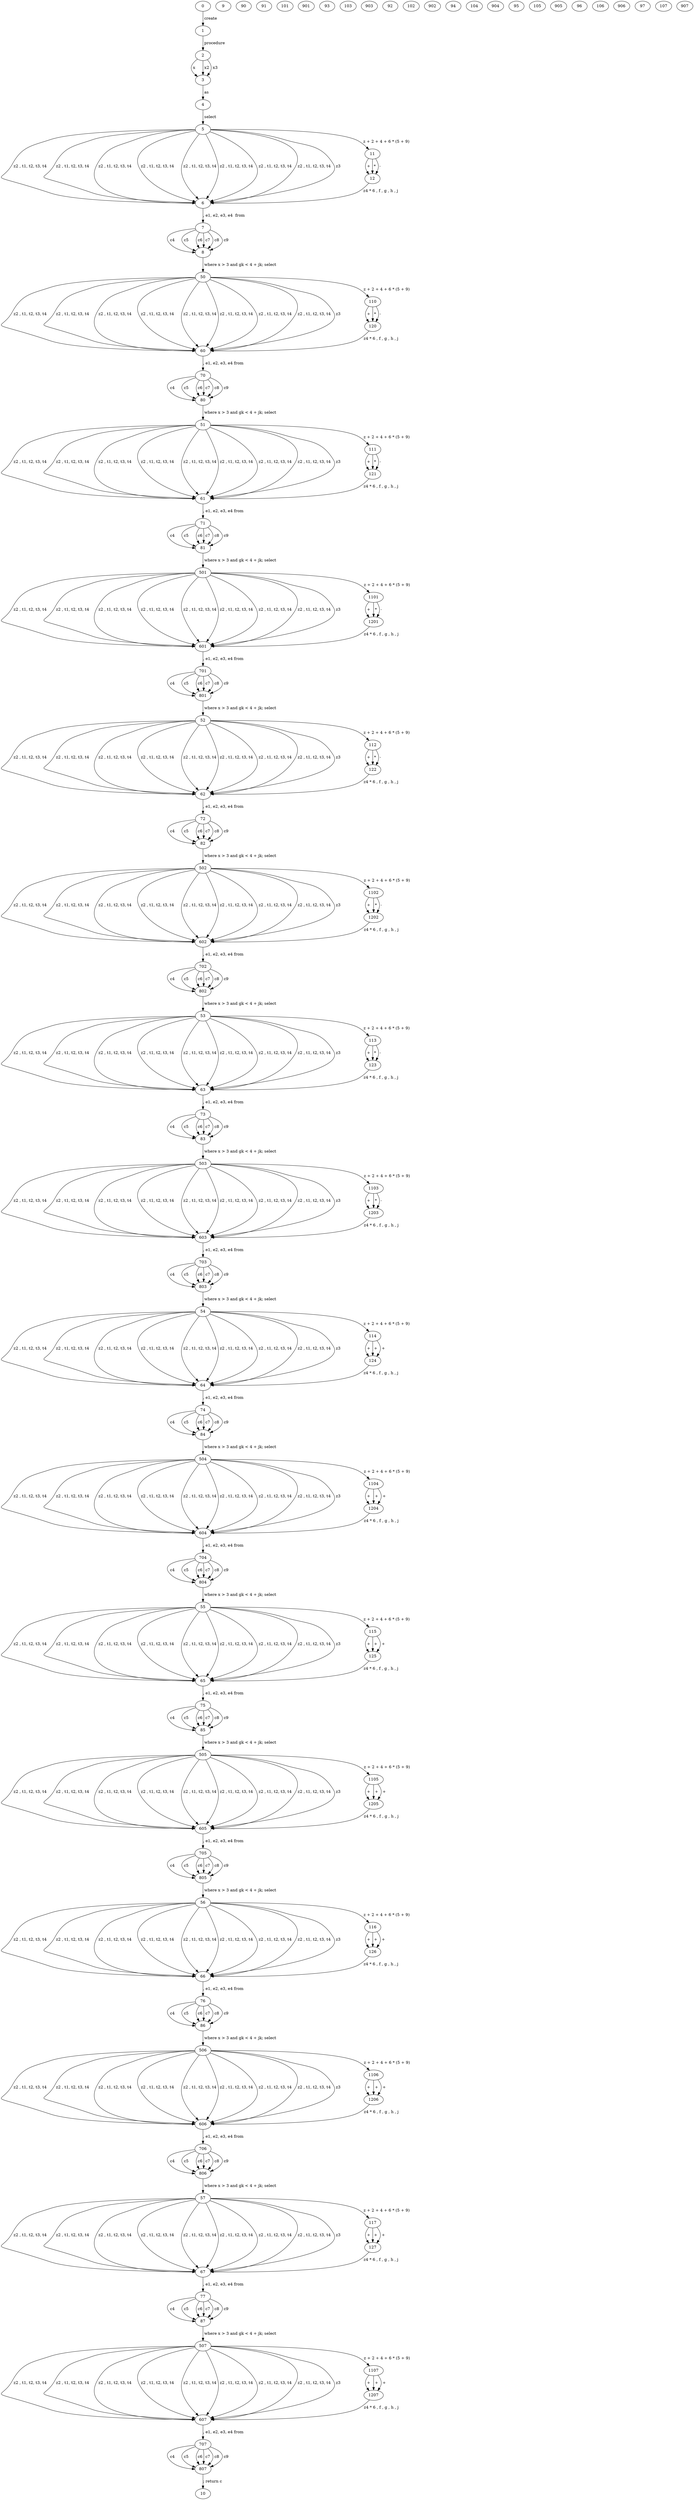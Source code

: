 digraph G
{
0;1;2;3;4;5;6;7;8;9;10;11;12;
50;60;70;80;90;110;120;
51;61;71;81;91;101;111;121;
501;601;701;801;901;1101;1201;

53;63;73;83;93;103;113;123;
503;603;703;803;903;1103;1203;

52;62;72;82;92;102;112;122;
502;602;702;802;902;1102;1202;

54;64;74;84;94;104;114;124;
504;604;704;804;904;1104;1204;

55;65;75;85;95;105;115;125;
505;605;705;805;905;1105;1205;

56;66;76;86;96;106;116;126;
506;606;706;806;906;1106;1206;

57;67;77;87;97;107;117;127;
507;607;707;807;907;1107;1207;


0->1 [label=" create "];
1->2 [label=" procedure"];
2->3 [label=" x "];
2->3 [label=" x2 "];
2->3 [label=" x3 "];
3->4 [label=" as "];

4->5 [label=" select "];
5->11 [label=" z + 2 + 4 + 6 * (5 + 9) "];
11->12 [label=" + "];11->12 [label=" * "];11->12 [label=" - "];
12->6 [label=" z4 * 6 , f , g , h , j "];
5->6 [label=" z2 , t1, t2, t3, t4 "];5->6 [label=" z2 , t1, t2, t3, t4 "];5->6 [label=" z2 , t1, t2, t3, t4 "];5->6 [label=" z2 , t1, t2, t3, t4 "];
5->6 [label=" z2 , t1, t2, t3, t4 "];5->6 [label=" z2 , t1, t2, t3, t4 "];5->6 [label=" z2 , t1, t2, t3, t4 "];5->6 [label=" z2 , t1, t2, t3, t4 "];
5->6 [label=" z3 "];
6->7 [label=", e1, e2, e3, e4  from "];
7->8 [label=" c4 "];
7->8 [label=" c5 "];
7->8 [label=" c6 "];
7->8 [label=" c7 "];
7->8 [label=" c8 "];
7->8 [label=" c9 "];
8->50 [label=" where x > 3 and gk < 4 + jk; select"];
50->110 [label=" z + 2 + 4 + 6 * (5 + 9) "];
110->120 [label=" + "];110->120 [label=" * "];110->120 [label=" - "];
120->60 [label=" z4 * 6 , f , g , h , j "];
50->60 [label=" z2 , t1, t2, t3, t4 "];50->60 [label=" z2 , t1, t2, t3, t4 "];50->60 [label=" z2 , t1, t2, t3, t4 "];50->60 [label=" z2 , t1, t2, t3, t4 "];
50->60 [label=" z2 , t1, t2, t3, t4 "];50->60 [label=" z2 , t1, t2, t3, t4 "];50->60 [label=" z2 , t1, t2, t3, t4 "];50->60 [label=" z2 , t1, t2, t3, t4 "];
50->60 [label=" z3 "];
60->70 [label=", e1, e2, e3, e4 from "];
70->80 [label=" c4 "];
70->80 [label=" c5 "];
70->80 [label=" c6 "];
70->80 [label=" c7 "];
70->80 [label=" c8 "];
70->80 [label=" c9 "];

80->51 [label=" where x > 3 and gk < 4 + jk; select"];
51->111 [label=" z + 2 + 4 + 6 * (5 + 9) "];
111->121 [label=" + "];111->121 [label=" * "];111->121 [label=" - "];
121->61 [label=" z4 * 6 , f , g , h , j "];
51->61 [label=" z2 , t1, t2, t3, t4 "];51->61 [label=" z2 , t1, t2, t3, t4 "];51->61 [label=" z2 , t1, t2, t3, t4 "];51->61 [label=" z2 , t1, t2, t3, t4 "];
51->61 [label=" z2 , t1, t2, t3, t4 "];51->61 [label=" z2 , t1, t2, t3, t4 "];51->61 [label=" z2 , t1, t2, t3, t4 "];51->61 [label=" z2 , t1, t2, t3, t4 "];
51->61 [label=" z3 "];
61->71 [label=", e1, e2, e3, e4 from "];
71->81 [label=" c4 "];
71->81 [label=" c5 "];
71->81 [label=" c6 "];
71->81 [label=" c7 "];
71->81 [label=" c8 "];
71->81 [label=" c9 "];
81->501 [label=" where x > 3 and gk < 4 + jk; select"];
501->1101 [label=" z + 2 + 4 + 6 * (5 + 9) "];
1101->1201 [label=" + "];1101->1201 [label=" * "];1101->1201 [label=" - "];
1201->601 [label=" z4 * 6 , f , g , h , j "];
501->601 [label=" z2 , t1, t2, t3, t4 "];501->601 [label=" z2 , t1, t2, t3, t4 "];501->601 [label=" z2 , t1, t2, t3, t4 "];501->601 [label=" z2 , t1, t2, t3, t4 "];
501->601 [label=" z2 , t1, t2, t3, t4 "];501->601 [label=" z2 , t1, t2, t3, t4 "];501->601 [label=" z2 , t1, t2, t3, t4 "];501->601 [label=" z2 , t1, t2, t3, t4 "];
501->601 [label=" z3 "];
601->701 [label=", e1, e2, e3, e4 from "];
701->801 [label=" c4 "];
701->801 [label=" c5 "];
701->801 [label=" c6 "];
701->801 [label=" c7 "];
701->801 [label=" c8 "];
701->801 [label=" c9 "];

801->52 [label=" where x > 3 and gk < 4 + jk; select"];
52->112 [label=" z + 2 + 4 + 6 * (5 + 9) "];
112->122 [label=" + "];112->122 [label=" * "];112->122 [label=" - "];
122->62 [label=" z4 * 6 , f , g , h , j "];
52->62 [label=" z2 , t1, t2, t3, t4 "];52->62 [label=" z2 , t1, t2, t3, t4 "];52->62 [label=" z2 , t1, t2, t3, t4 "];52->62 [label=" z2 , t1, t2, t3, t4 "];
52->62 [label=" z2 , t1, t2, t3, t4 "];52->62 [label=" z2 , t1, t2, t3, t4 "];52->62 [label=" z2 , t1, t2, t3, t4 "];52->62 [label=" z2 , t1, t2, t3, t4 "];
52->62 [label=" z3 "];
62->72 [label=", e1, e2, e3, e4 from "];
72->82 [label=" c4 "];
72->82 [label=" c5 "];
72->82 [label=" c6 "];
72->82 [label=" c7 "];
72->82 [label=" c8 "];
72->82 [label=" c9 "];
82->502 [label=" where x > 3 and gk < 4 + jk; select"];
502->1102 [label=" z + 2 + 4 + 6 * (5 + 9) "];
1102->1202 [label=" + "];1102->1202 [label=" * "];1102->1202 [label=" - "];
1202->602 [label=" z4 * 6 , f , g , h , j "];
502->602 [label=" z2 , t1, t2, t3, t4 "];502->602 [label=" z2 , t1, t2, t3, t4 "];502->602 [label=" z2 , t1, t2, t3, t4 "];502->602 [label=" z2 , t1, t2, t3, t4 "];
502->602 [label=" z2 , t1, t2, t3, t4 "];502->602 [label=" z2 , t1, t2, t3, t4 "];502->602 [label=" z2 , t1, t2, t3, t4 "];502->602 [label=" z2 , t1, t2, t3, t4 "];
502->602 [label=" z3 "];
602->702 [label=", e1, e2, e3, e4 from "];
702->802 [label=" c4 "];
702->802 [label=" c5 "];
702->802 [label=" c6 "];
702->802 [label=" c7 "];
702->802 [label=" c8 "];
702->802 [label=" c9 "];

802->53 [label=" where x > 3 and gk < 4 + jk; select"];
53->113 [label=" z + 2 + 4 + 6 * (5 + 9) "];
113->123 [label=" + "];113->123 [label=" * "];113->123 [label=" - "];
123->63 [label=" z4 * 6 , f , g , h , j "];
53->63 [label=" z2 , t1, t2, t3, t4 "];53->63 [label=" z2 , t1, t2, t3, t4 "];53->63 [label=" z2 , t1, t2, t3, t4 "];53->63 [label=" z2 , t1, t2, t3, t4 "];
53->63 [label=" z2 , t1, t2, t3, t4 "];53->63 [label=" z2 , t1, t2, t3, t4 "];53->63 [label=" z2 , t1, t2, t3, t4 "];53->63 [label=" z2 , t1, t2, t3, t4 "];
53->63 [label=" z3 "];
63->73 [label=", e1, e2, e3, e4 from "];
73->83 [label=" c4 "];
73->83 [label=" c5 "];
73->83 [label=" c6 "];
73->83 [label=" c7 "];
73->83 [label=" c8 "];
73->83 [label=" c9 "];
83->503 [label=" where x > 3 and gk < 4 + jk; select"];
503->1103 [label=" z + 2 + 4 + 6 * (5 + 9) "];
1103->1203 [label=" + "];1103->1203 [label=" * "];1103->1203 [label=" - "];
1203->603 [label=" z4 * 6 , f , g , h , j "];
503->603 [label=" z2 , t1, t2, t3, t4 "];503->603 [label=" z2 , t1, t2, t3, t4 "];503->603 [label=" z2 , t1, t2, t3, t4 "];503->603 [label=" z2 , t1, t2, t3, t4 "];
503->603 [label=" z2 , t1, t2, t3, t4 "];503->603 [label=" z2 , t1, t2, t3, t4 "];503->603 [label=" z2 , t1, t2, t3, t4 "];503->603 [label=" z2 , t1, t2, t3, t4 "];
503->603 [label=" z3 "];
603->703 [label=", e1, e2, e3, e4 from "];
703->803 [label=" c4 "];
703->803 [label=" c5 "];
703->803 [label=" c6 "];
703->803 [label=" c7 "];
703->803 [label=" c8 "];
703->803 [label=" c9 "];



803->54 [label=" where x > 3 and gk < 4 + jk; select"];
54->114 [label=" z + 2 + 4 + 6 * (5 + 9) "];
114->124 [label=" + "];114->124 [label=" + "];114->124 [label=" + "];
124->64 [label=" z4 * 6 , f , g , h , j "];
54->64 [label=" z2 , t1, t2, t3, t4 "];54->64 [label=" z2 , t1, t2, t3, t4 "];54->64 [label=" z2 , t1, t2, t3, t4 "];54->64 [label=" z2 , t1, t2, t3, t4 "];
54->64 [label=" z2 , t1, t2, t3, t4 "];54->64 [label=" z2 , t1, t2, t3, t4 "];54->64 [label=" z2 , t1, t2, t3, t4 "];54->64 [label=" z2 , t1, t2, t3, t4 "];
54->64 [label=" z3 "];
64->74 [label=", e1, e2, e3, e4 from "];
74->84 [label=" c4 "];
74->84 [label=" c5 "];
74->84 [label=" c6 "];
74->84 [label=" c7 "];
74->84 [label=" c8 "];
74->84 [label=" c9 "];
84->504 [label=" where x > 3 and gk < 4 + jk; select"];
504->1104 [label=" z + 2 + 4 + 6 * (5 + 9) "];
1104->1204 [label=" + "];1104->1204 [label=" + "];1104->1204 [label=" + "];
1204->604 [label=" z4 * 6 , f , g , h , j "];
504->604 [label=" z2 , t1, t2, t3, t4 "];504->604 [label=" z2 , t1, t2, t3, t4 "];504->604 [label=" z2 , t1, t2, t3, t4 "];504->604 [label=" z2 , t1, t2, t3, t4 "];
504->604 [label=" z2 , t1, t2, t3, t4 "];504->604 [label=" z2 , t1, t2, t3, t4 "];504->604 [label=" z2 , t1, t2, t3, t4 "];504->604 [label=" z2 , t1, t2, t3, t4 "];
504->604 [label=" z3 "];
604->704 [label=", e1, e2, e3, e4 from "];
704->804 [label=" c4 "];
704->804 [label=" c5 "];
704->804 [label=" c6 "];
704->804 [label=" c7 "];
704->804 [label=" c8 "];
704->804 [label=" c9 "];

804->55 [label=" where x > 3 and gk < 4 + jk; select"];
55->115 [label=" z + 2 + 4 + 6 * (5 + 9) "];
115->125 [label=" + "];115->125 [label=" + "];115->125 [label=" + "];
125->65 [label=" z4 * 6 , f , g , h , j "];
55->65 [label=" z2 , t1, t2, t3, t4 "];55->65 [label=" z2 , t1, t2, t3, t4 "];55->65 [label=" z2 , t1, t2, t3, t4 "];55->65 [label=" z2 , t1, t2, t3, t4 "];
55->65 [label=" z2 , t1, t2, t3, t4 "];55->65 [label=" z2 , t1, t2, t3, t4 "];55->65 [label=" z2 , t1, t2, t3, t4 "];55->65 [label=" z2 , t1, t2, t3, t4 "];
55->65 [label=" z3 "];
65->75 [label=", e1, e2, e3, e4 from "];
75->85 [label=" c4 "];
75->85 [label=" c5 "];
75->85 [label=" c6 "];
75->85 [label=" c7 "];
75->85 [label=" c8 "];
75->85 [label=" c9 "];
85->505 [label=" where x > 3 and gk < 4 + jk; select"];
505->1105 [label=" z + 2 + 4 + 6 * (5 + 9) "];
1105->1205 [label=" + "];1105->1205 [label=" + "];1105->1205 [label=" + "];
1205->605 [label=" z4 * 6 , f , g , h , j "];
505->605[label=" z2 , t1, t2, t3, t4 "];505->605[label=" z2 , t1, t2, t3, t4 "];505->605[label=" z2 , t1, t2, t3, t4 "];505->605[label=" z2 , t1, t2, t3, t4 "];
505->605[label=" z2 , t1, t2, t3, t4 "];505->605[label=" z2 , t1, t2, t3, t4 "];505->605[label=" z2 , t1, t2, t3, t4 "];505->605[label=" z2 , t1, t2, t3, t4 "];
505->605 [label=" z3 "];
605->705 [label=", e1, e2, e3, e4 from "];
705->805 [label=" c4 "];
705->805 [label=" c5 "];
705->805 [label=" c6 "];
705->805 [label=" c7 "];
705->805 [label=" c8 "];
705->805 [label=" c9 "];

805->56 [label=" where x > 3 and gk < 4 + jk; select"];
56->116 [label=" z + 2 + 4 + 6 * (5 + 9) "];
116->126 [label=" + "];116->126 [label=" + "];116->126 [label=" + "];
126->66 [label=" z4 * 6 , f , g , h , j "];
56->66 [label=" z2 , t1, t2, t3, t4 "];56->66 [label=" z2 , t1, t2, t3, t4 "];56->66 [label=" z2 , t1, t2, t3, t4 "];56->66 [label=" z2 , t1, t2, t3, t4 "];
56->66 [label=" z2 , t1, t2, t3, t4 "];56->66 [label=" z2 , t1, t2, t3, t4 "];56->66 [label=" z2 , t1, t2, t3, t4 "];56->66 [label=" z2 , t1, t2, t3, t4 "];
56->66 [label=" z3 "];
66->76 [label=", e1, e2, e3, e4 from "];
76->86 [label=" c4 "];
76->86 [label=" c5 "];
76->86 [label=" c6 "];
76->86 [label=" c7 "];
76->86 [label=" c8 "];
76->86 [label=" c9 "];
86->506 [label=" where x > 3 and gk < 4 + jk; select"];
506->1106 [label=" z + 2 + 4 + 6 * (5 + 9) "];
1106->1206 [label=" + "];1106->1206 [label=" + "];1106->1206 [label=" + "];
1206->606 [label=" z4 * 6 , f , g , h , j "];
506->606 [label=" z2 , t1, t2, t3, t4 "];506->606 [label=" z2 , t1, t2, t3, t4 "];506->606 [label=" z2 , t1, t2, t3, t4 "];506->606 [label=" z2 , t1, t2, t3, t4 "];
506->606 [label=" z2 , t1, t2, t3, t4 "];506->606 [label=" z2 , t1, t2, t3, t4 "];506->606 [label=" z2 , t1, t2, t3, t4 "];506->606 [label=" z2 , t1, t2, t3, t4 "];
506->606 [label=" z3 "];
606->706 [label=", e1, e2, e3, e4 from "];
706->806 [label=" c4 "];
706->806 [label=" c5 "];
706->806 [label=" c6 "];
706->806 [label=" c7 "];
706->806 [label=" c8 "];
706->806 [label=" c9 "];

806->57 [label=" where x > 3 and gk < 4 + jk; select"];
57->117 [label=" z + 2 + 4 + 6 * (5 + 9) "];
117->127 [label=" + "];117->127 [label=" + "];117->127 [label=" + "];
127->67 [label=" z4 * 6 , f , g , h , j "];
57->67 [label=" z2 , t1, t2, t3, t4 "];57->67 [label=" z2 , t1, t2, t3, t4 "];57->67 [label=" z2 , t1, t2, t3, t4 "];57->67 [label=" z2 , t1, t2, t3, t4 "];
57->67 [label=" z2 , t1, t2, t3, t4 "];57->67 [label=" z2 , t1, t2, t3, t4 "];57->67 [label=" z2 , t1, t2, t3, t4 "];57->67 [label=" z2 , t1, t2, t3, t4 "];
57->67 [label=" z3 "];
67->77 [label=", e1, e2, e3, e4 from "];
77->87 [label=" c4 "];
77->87 [label=" c5 "];
77->87 [label=" c6 "];
77->87 [label=" c7 "];
77->87 [label=" c8 "];
77->87 [label=" c9 "];
87->507 [label=" where x > 3 and gk < 4 + jk; select"];
507->1107 [label=" z + 2 + 4 + 6 * (5 + 9) "];
1107->1207 [label=" + "];1107->1207 [label=" + "];1107->1207 [label=" + "];
1207->607 [label=" z4 * 6 , f , g , h , j "];
507->607 [label=" z2 , t1, t2, t3, t4 "];507->607 [label=" z2 , t1, t2, t3, t4 "];507->607 [label=" z2 , t1, t2, t3, t4 "];507->607 [label=" z2 , t1, t2, t3, t4 "];
507->607 [label=" z2 , t1, t2, t3, t4 "];507->607 [label=" z2 , t1, t2, t3, t4 "];507->607 [label=" z2 , t1, t2, t3, t4 "];507->607 [label=" z2 , t1, t2, t3, t4 "];
507->607 [label=" z3 "];
607->707 [label=", e1, e2, e3, e4 from "];
707->807 [label=" c4 "];
707->807 [label=" c5 "];
707->807 [label=" c6 "];
707->807 [label=" c7 "];
707->807 [label=" c8 "];
707->807 [label=" c9 "];


807->10 [label="; return c "];
}